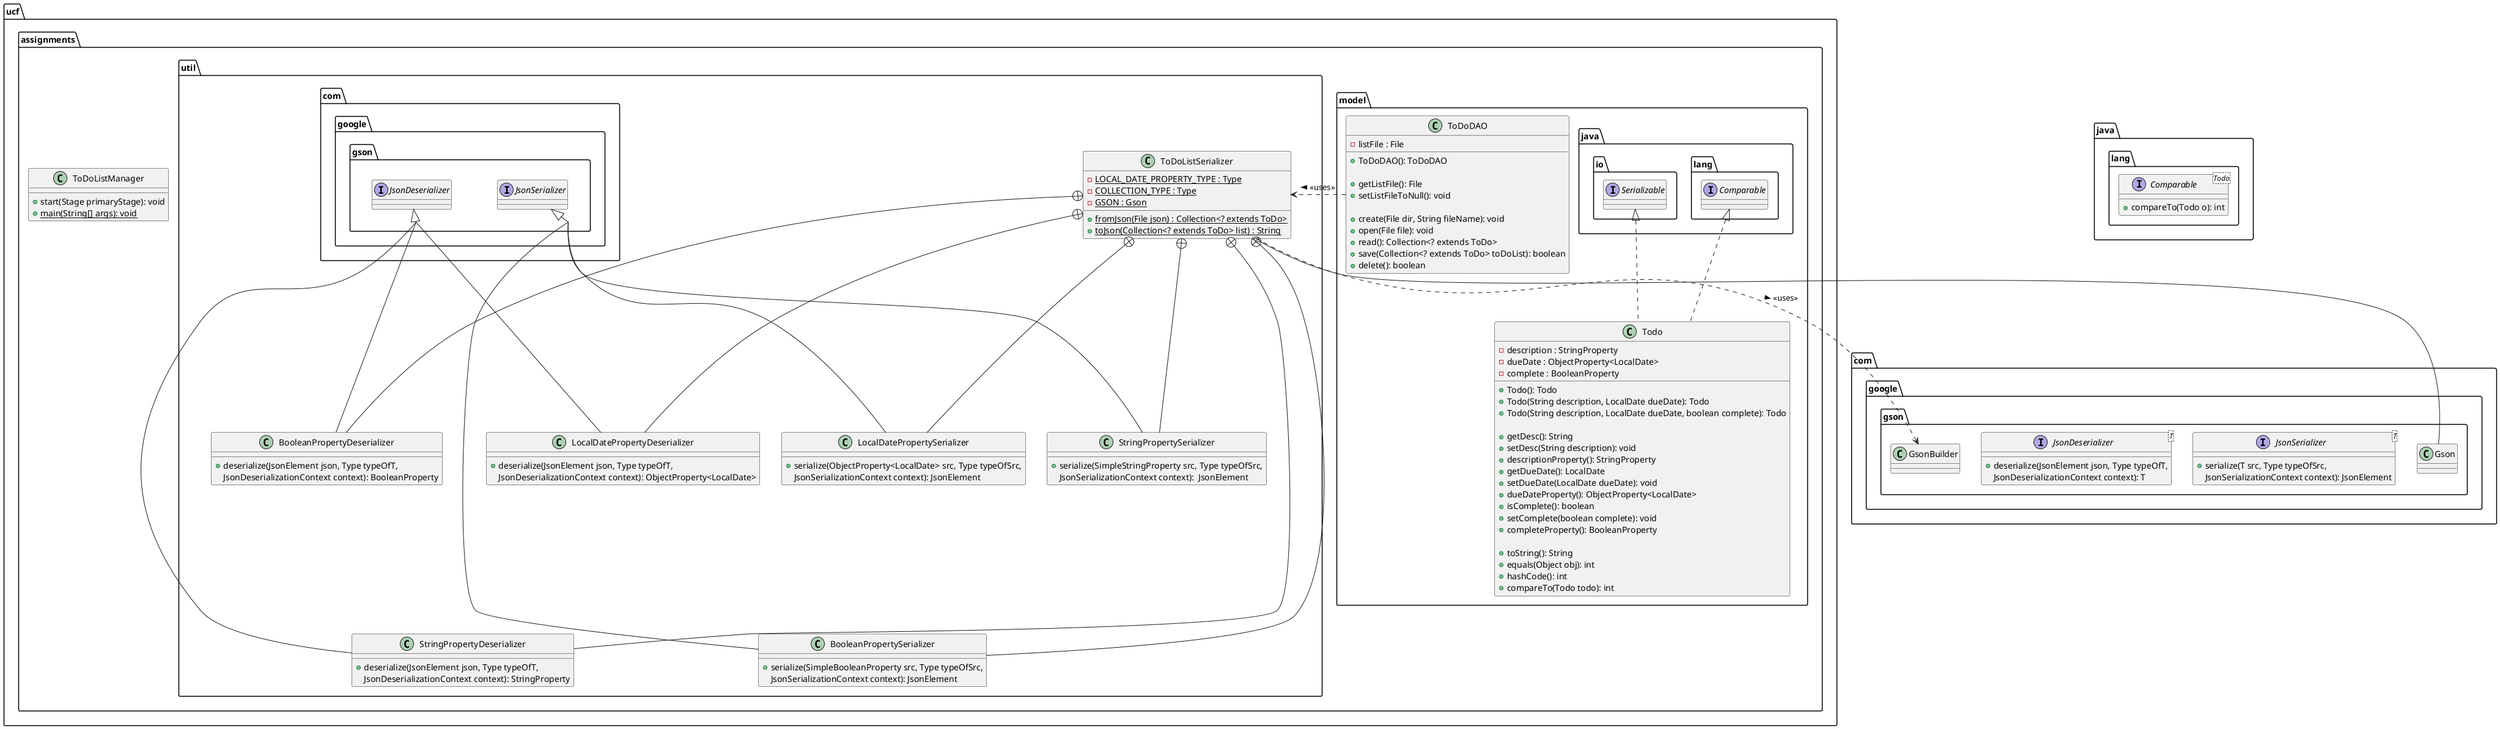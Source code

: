 @startuml

skinparam groupInheritance 3

package ucf.assignments {

    package model {
        class Todo implements java.io.Serializable, java.lang.Comparable{
            - description : StringProperty
            - dueDate : ObjectProperty<LocalDate>
            - complete : BooleanProperty

            + Todo(): Todo
            + Todo(String description, LocalDate dueDate): Todo
            + Todo(String description, LocalDate dueDate, boolean complete): Todo

            + getDesc(): String
            + setDesc(String description): void
            + descriptionProperty(): StringProperty
            + getDueDate(): LocalDate
            + setDueDate(LocalDate dueDate): void
            + dueDateProperty(): ObjectProperty<LocalDate>
            + isComplete(): boolean
            + setComplete(boolean complete): void
            + completeProperty(): BooleanProperty

            + toString(): String
            + equals(Object obj): int
            + hashCode(): int
            + compareTo(Todo todo): int
        }

        class ToDoDAO {
            - listFile : File

            + ToDoDAO(): ToDoDAO

            + getListFile(): File
            + setListFileToNull(): void

            + create(File dir, String fileName): void
            + open(File file): void
            + read(): Collection<? extends ToDo>
            + save(Collection<? extends ToDo> toDoList): boolean
            + delete(): boolean
        }
    }

    package util {

        class ToDoListSerializer {
            - {static} LOCAL_DATE_PROPERTY_TYPE : Type
            - {static} COLLECTION_TYPE : Type
            - {static} GSON : Gson

            + {static} fromJson(File json) : Collection<? extends ToDo>
            + {static} toJson(Collection<? extends ToDo> list) : String
        }

        class StringPropertySerializer implements com.google.gson.JsonSerializer {
           + serialize(SimpleStringProperty src, Type typeOfSrc,
           JsonSerializationContext context):  JsonElement
        }

        class LocalDatePropertySerializer implements com.google.gson.JsonSerializer{
            + serialize(ObjectProperty<LocalDate> src, Type typeOfSrc,
            JsonSerializationContext context): JsonElement
        }

        class BooleanPropertySerializer implements com.google.gson.JsonSerializer {
            + serialize(SimpleBooleanProperty src, Type typeOfSrc,
            JsonSerializationContext context): JsonElement
        }

        class StringPropertyDeserializer implements com.google.gson.JsonDeserializer {
            + deserialize(JsonElement json, Type typeOfT,
            JsonDeserializationContext context): StringProperty
        }

        class LocalDatePropertyDeserializer implements com.google.gson.JsonDeserializer {
            + deserialize(JsonElement json, Type typeOfT,
            JsonDeserializationContext context): ObjectProperty<LocalDate>
        }

        class BooleanPropertyDeserializer implements com.google.gson.JsonDeserializer {
            + deserialize(JsonElement json, Type typeOfT,
            JsonDeserializationContext context): BooleanProperty
        }

        ToDoDAO .> ToDoListSerializer : «uses» >
        ToDoListSerializer +- StringPropertySerializer
        ToDoListSerializer +-- LocalDatePropertySerializer
        ToDoListSerializer +--- BooleanPropertySerializer
        ToDoListSerializer +--- StringPropertyDeserializer
        ToDoListSerializer +-- LocalDatePropertyDeserializer
        ToDoListSerializer +- BooleanPropertyDeserializer
    }



    class ToDoListManager {
        + start(Stage primaryStage): void
        + {static} main(String[] args): void
    }

}

package com.google.gson {

    interface JsonSerializer<T> {
        + serialize(T src, Type typeOfSrc,
        JsonSerializationContext context): JsonElement
    }

    interface JsonDeserializer<T> {
        + deserialize(JsonElement json, Type typeOfT,
        JsonDeserializationContext context): T
    }

    class Gson {

    }

    class GsonBuilder {

    }


}

ToDoListSerializer .> com.google.gson.GsonBuilder : «uses» >
ToDoListSerializer o-- com.google.gson.Gson

package java.lang {

    interface Comparable<Todo>{
        + compareTo(Todo o): int
    }
}



@enduml